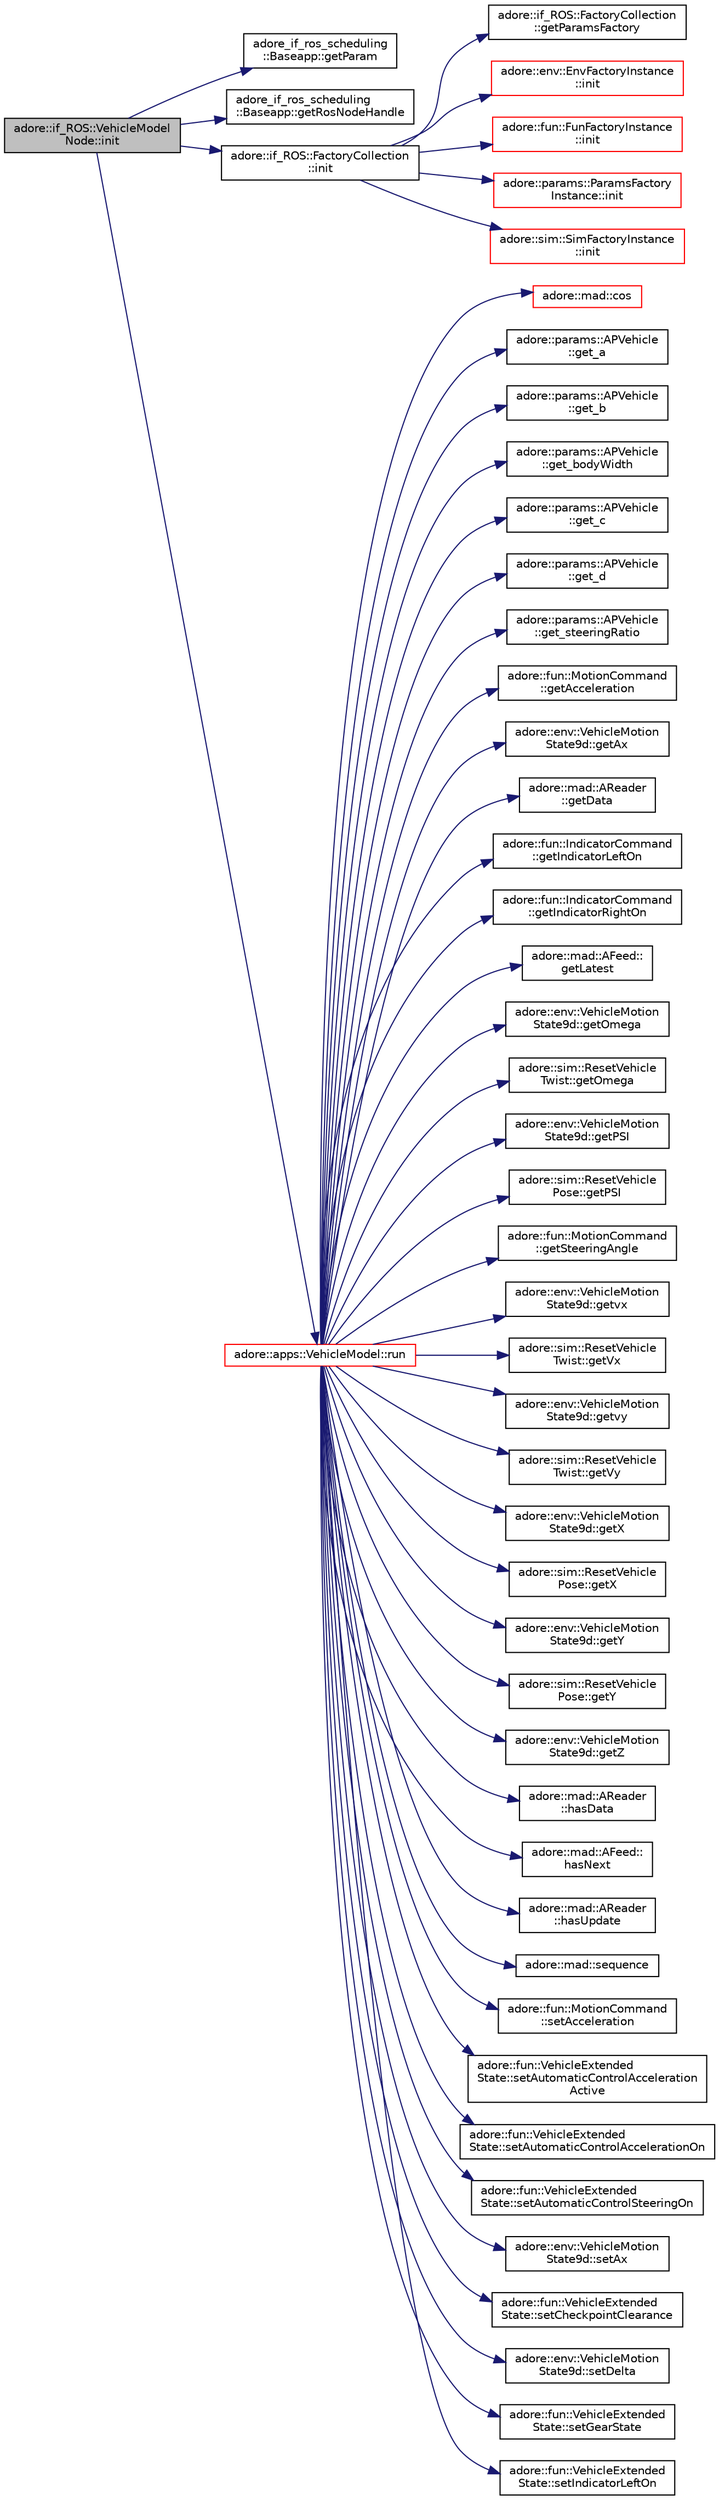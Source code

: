 digraph "adore::if_ROS::VehicleModelNode::init"
{
 // LATEX_PDF_SIZE
  edge [fontname="Helvetica",fontsize="10",labelfontname="Helvetica",labelfontsize="10"];
  node [fontname="Helvetica",fontsize="10",shape=record];
  rankdir="LR";
  Node1 [label="adore::if_ROS::VehicleModel\lNode::init",height=0.2,width=0.4,color="black", fillcolor="grey75", style="filled", fontcolor="black",tooltip=" "];
  Node1 -> Node2 [color="midnightblue",fontsize="10",style="solid",fontname="Helvetica"];
  Node2 [label="adore_if_ros_scheduling\l::Baseapp::getParam",height=0.2,width=0.4,color="black", fillcolor="white", style="filled",URL="$classadore__if__ros__scheduling_1_1Baseapp.html#a57040c153750243c7e47566530cd7bf5",tooltip=" "];
  Node1 -> Node3 [color="midnightblue",fontsize="10",style="solid",fontname="Helvetica"];
  Node3 [label="adore_if_ros_scheduling\l::Baseapp::getRosNodeHandle",height=0.2,width=0.4,color="black", fillcolor="white", style="filled",URL="$classadore__if__ros__scheduling_1_1Baseapp.html#a7792ee4aa6fd5c5c03d5f54b4c1f213a",tooltip=" "];
  Node1 -> Node4 [color="midnightblue",fontsize="10",style="solid",fontname="Helvetica"];
  Node4 [label="adore::if_ROS::FactoryCollection\l::init",height=0.2,width=0.4,color="black", fillcolor="white", style="filled",URL="$classadore_1_1if__ROS_1_1FactoryCollection.html#a07e53e57a417cf66c5d539a5e1bd590a",tooltip=" "];
  Node4 -> Node5 [color="midnightblue",fontsize="10",style="solid",fontname="Helvetica"];
  Node5 [label="adore::if_ROS::FactoryCollection\l::getParamsFactory",height=0.2,width=0.4,color="black", fillcolor="white", style="filled",URL="$classadore_1_1if__ROS_1_1FactoryCollection.html#ac102972d5592de7cdc76b059017628f9",tooltip=" "];
  Node4 -> Node6 [color="midnightblue",fontsize="10",style="solid",fontname="Helvetica"];
  Node6 [label="adore::env::EnvFactoryInstance\l::init",height=0.2,width=0.4,color="red", fillcolor="white", style="filled",URL="$classadore_1_1env_1_1EnvFactoryInstance.html#ab67767fc777387664b696bd78d2536ef",tooltip="Initialize private members of AllFactory."];
  Node4 -> Node8 [color="midnightblue",fontsize="10",style="solid",fontname="Helvetica"];
  Node8 [label="adore::fun::FunFactoryInstance\l::init",height=0.2,width=0.4,color="red", fillcolor="white", style="filled",URL="$classadore_1_1fun_1_1FunFactoryInstance.html#a291c4c983548f85c633ae6409c7b5233",tooltip="Initialize private members of funFactory."];
  Node4 -> Node10 [color="midnightblue",fontsize="10",style="solid",fontname="Helvetica"];
  Node10 [label="adore::params::ParamsFactory\lInstance::init",height=0.2,width=0.4,color="red", fillcolor="white", style="filled",URL="$classadore_1_1params_1_1ParamsFactoryInstance.html#ac6759c774ade5a97e47c056d1a136253",tooltip="Initialize private members of AllFactory."];
  Node4 -> Node12 [color="midnightblue",fontsize="10",style="solid",fontname="Helvetica"];
  Node12 [label="adore::sim::SimFactoryInstance\l::init",height=0.2,width=0.4,color="red", fillcolor="white", style="filled",URL="$classadore_1_1sim_1_1SimFactoryInstance.html#ac891850728d65e5398216b2bb92f82f6",tooltip="Initialize private members of AllFactory."];
  Node1 -> Node14 [color="midnightblue",fontsize="10",style="solid",fontname="Helvetica"];
  Node14 [label="adore::apps::VehicleModel::run",height=0.2,width=0.4,color="red", fillcolor="white", style="filled",URL="$classadore_1_1apps_1_1VehicleModel.html#a267c9d625e6bab5adef42d48492866d7",tooltip="simulation step of the vehicle model"];
  Node14 -> Node15 [color="midnightblue",fontsize="10",style="solid",fontname="Helvetica"];
  Node15 [label="adore::mad::cos",height=0.2,width=0.4,color="red", fillcolor="white", style="filled",URL="$namespaceadore_1_1mad.html#a70b9fe3efbb34c0f9621147e3456bfa8",tooltip=" "];
  Node14 -> Node21 [color="midnightblue",fontsize="10",style="solid",fontname="Helvetica"];
  Node21 [label="adore::params::APVehicle\l::get_a",height=0.2,width=0.4,color="black", fillcolor="white", style="filled",URL="$classadore_1_1params_1_1APVehicle.html#ae446997786812ff17a5c3f6bfa575ce5",tooltip="cog to front axle"];
  Node14 -> Node22 [color="midnightblue",fontsize="10",style="solid",fontname="Helvetica"];
  Node22 [label="adore::params::APVehicle\l::get_b",height=0.2,width=0.4,color="black", fillcolor="white", style="filled",URL="$classadore_1_1params_1_1APVehicle.html#a5cc38023fb9f3142348dc9ac22402288",tooltip="rear axle to cog"];
  Node14 -> Node23 [color="midnightblue",fontsize="10",style="solid",fontname="Helvetica"];
  Node23 [label="adore::params::APVehicle\l::get_bodyWidth",height=0.2,width=0.4,color="black", fillcolor="white", style="filled",URL="$classadore_1_1params_1_1APVehicle.html#a71c62e5ede07773108e7a291672bdd85",tooltip=" "];
  Node14 -> Node24 [color="midnightblue",fontsize="10",style="solid",fontname="Helvetica"];
  Node24 [label="adore::params::APVehicle\l::get_c",height=0.2,width=0.4,color="black", fillcolor="white", style="filled",URL="$classadore_1_1params_1_1APVehicle.html#aec64e74619601401d6d3d81ebf5fdacd",tooltip="front axle to front border"];
  Node14 -> Node25 [color="midnightblue",fontsize="10",style="solid",fontname="Helvetica"];
  Node25 [label="adore::params::APVehicle\l::get_d",height=0.2,width=0.4,color="black", fillcolor="white", style="filled",URL="$classadore_1_1params_1_1APVehicle.html#ad8a4b0411e6d030aeace5bd44ab8876e",tooltip="rear border to rear axle"];
  Node14 -> Node26 [color="midnightblue",fontsize="10",style="solid",fontname="Helvetica"];
  Node26 [label="adore::params::APVehicle\l::get_steeringRatio",height=0.2,width=0.4,color="black", fillcolor="white", style="filled",URL="$classadore_1_1params_1_1APVehicle.html#ac67acb30ee133526e87d8ae1932f7db2",tooltip=" "];
  Node14 -> Node27 [color="midnightblue",fontsize="10",style="solid",fontname="Helvetica"];
  Node27 [label="adore::fun::MotionCommand\l::getAcceleration",height=0.2,width=0.4,color="black", fillcolor="white", style="filled",URL="$classadore_1_1fun_1_1MotionCommand.html#ab1deda99c43e3a40a6d5a21675cf2b33",tooltip=" "];
  Node14 -> Node28 [color="midnightblue",fontsize="10",style="solid",fontname="Helvetica"];
  Node28 [label="adore::env::VehicleMotion\lState9d::getAx",height=0.2,width=0.4,color="black", fillcolor="white", style="filled",URL="$structadore_1_1env_1_1VehicleMotionState9d.html#a7a4bdd18cf6a76bb87ac80dd8cdc3e14",tooltip="Get the longitudinal acceleration."];
  Node14 -> Node29 [color="midnightblue",fontsize="10",style="solid",fontname="Helvetica"];
  Node29 [label="adore::mad::AReader\l::getData",height=0.2,width=0.4,color="black", fillcolor="white", style="filled",URL="$classadore_1_1mad_1_1AReader.html#a46ab7520d828d1a574365eaf8b483e29",tooltip=" "];
  Node14 -> Node30 [color="midnightblue",fontsize="10",style="solid",fontname="Helvetica"];
  Node30 [label="adore::fun::IndicatorCommand\l::getIndicatorLeftOn",height=0.2,width=0.4,color="black", fillcolor="white", style="filled",URL="$structadore_1_1fun_1_1IndicatorCommand.html#a43acf7313d09a45930f676ab6b510919",tooltip=" "];
  Node14 -> Node31 [color="midnightblue",fontsize="10",style="solid",fontname="Helvetica"];
  Node31 [label="adore::fun::IndicatorCommand\l::getIndicatorRightOn",height=0.2,width=0.4,color="black", fillcolor="white", style="filled",URL="$structadore_1_1fun_1_1IndicatorCommand.html#a9d8a189b7509f3fbbacc4a67e26dd582",tooltip=" "];
  Node14 -> Node32 [color="midnightblue",fontsize="10",style="solid",fontname="Helvetica"];
  Node32 [label="adore::mad::AFeed::\lgetLatest",height=0.2,width=0.4,color="black", fillcolor="white", style="filled",URL="$classadore_1_1mad_1_1AFeed.html#a7c162212573031293eb7ef26719726d6",tooltip=" "];
  Node14 -> Node33 [color="midnightblue",fontsize="10",style="solid",fontname="Helvetica"];
  Node33 [label="adore::env::VehicleMotion\lState9d::getOmega",height=0.2,width=0.4,color="black", fillcolor="white", style="filled",URL="$structadore_1_1env_1_1VehicleMotionState9d.html#a39294f52e08a67b58a6beabec70d2d97",tooltip="Get the yaw rate."];
  Node14 -> Node34 [color="midnightblue",fontsize="10",style="solid",fontname="Helvetica"];
  Node34 [label="adore::sim::ResetVehicle\lTwist::getOmega",height=0.2,width=0.4,color="black", fillcolor="white", style="filled",URL="$structadore_1_1sim_1_1ResetVehicleTwist.html#ad4a2ec27670b0cdd7613f30777117736",tooltip=" "];
  Node14 -> Node35 [color="midnightblue",fontsize="10",style="solid",fontname="Helvetica"];
  Node35 [label="adore::env::VehicleMotion\lState9d::getPSI",height=0.2,width=0.4,color="black", fillcolor="white", style="filled",URL="$structadore_1_1env_1_1VehicleMotionState9d.html#a65ca6ea033cf05674de50b8996a586a3",tooltip="Get the heading."];
  Node14 -> Node36 [color="midnightblue",fontsize="10",style="solid",fontname="Helvetica"];
  Node36 [label="adore::sim::ResetVehicle\lPose::getPSI",height=0.2,width=0.4,color="black", fillcolor="white", style="filled",URL="$structadore_1_1sim_1_1ResetVehiclePose.html#aef060b8fc1e27b25b25e7119703320c0",tooltip=" "];
  Node14 -> Node37 [color="midnightblue",fontsize="10",style="solid",fontname="Helvetica"];
  Node37 [label="adore::fun::MotionCommand\l::getSteeringAngle",height=0.2,width=0.4,color="black", fillcolor="white", style="filled",URL="$classadore_1_1fun_1_1MotionCommand.html#a8a769ab491120b03f3ee4d7e98faefcc",tooltip=" "];
  Node14 -> Node38 [color="midnightblue",fontsize="10",style="solid",fontname="Helvetica"];
  Node38 [label="adore::env::VehicleMotion\lState9d::getvx",height=0.2,width=0.4,color="black", fillcolor="white", style="filled",URL="$structadore_1_1env_1_1VehicleMotionState9d.html#a2547f79442e772d79fbf5051a2a08bfa",tooltip="Get the longitudinal velocity."];
  Node14 -> Node39 [color="midnightblue",fontsize="10",style="solid",fontname="Helvetica"];
  Node39 [label="adore::sim::ResetVehicle\lTwist::getVx",height=0.2,width=0.4,color="black", fillcolor="white", style="filled",URL="$structadore_1_1sim_1_1ResetVehicleTwist.html#ad454b45981028b0cdd505d2f0f34c277",tooltip=" "];
  Node14 -> Node40 [color="midnightblue",fontsize="10",style="solid",fontname="Helvetica"];
  Node40 [label="adore::env::VehicleMotion\lState9d::getvy",height=0.2,width=0.4,color="black", fillcolor="white", style="filled",URL="$structadore_1_1env_1_1VehicleMotionState9d.html#a96153986634c3718e2c8f3586e94cc6a",tooltip="Get the lateral velocity."];
  Node14 -> Node41 [color="midnightblue",fontsize="10",style="solid",fontname="Helvetica"];
  Node41 [label="adore::sim::ResetVehicle\lTwist::getVy",height=0.2,width=0.4,color="black", fillcolor="white", style="filled",URL="$structadore_1_1sim_1_1ResetVehicleTwist.html#a1caa1e644ac42cc66648b4546b1e1b59",tooltip=" "];
  Node14 -> Node42 [color="midnightblue",fontsize="10",style="solid",fontname="Helvetica"];
  Node42 [label="adore::env::VehicleMotion\lState9d::getX",height=0.2,width=0.4,color="black", fillcolor="white", style="filled",URL="$structadore_1_1env_1_1VehicleMotionState9d.html#a16d6d61f5dfa1028ca97d8f1a8b6e8cf",tooltip="Get the x-coordinate."];
  Node14 -> Node43 [color="midnightblue",fontsize="10",style="solid",fontname="Helvetica"];
  Node43 [label="adore::sim::ResetVehicle\lPose::getX",height=0.2,width=0.4,color="black", fillcolor="white", style="filled",URL="$structadore_1_1sim_1_1ResetVehiclePose.html#a47e288be8ff707cf5957afc53c085039",tooltip=" "];
  Node14 -> Node44 [color="midnightblue",fontsize="10",style="solid",fontname="Helvetica"];
  Node44 [label="adore::env::VehicleMotion\lState9d::getY",height=0.2,width=0.4,color="black", fillcolor="white", style="filled",URL="$structadore_1_1env_1_1VehicleMotionState9d.html#a51e8eed0ef10d909592edcb933c1b802",tooltip="Get the y-coordinate."];
  Node14 -> Node45 [color="midnightblue",fontsize="10",style="solid",fontname="Helvetica"];
  Node45 [label="adore::sim::ResetVehicle\lPose::getY",height=0.2,width=0.4,color="black", fillcolor="white", style="filled",URL="$structadore_1_1sim_1_1ResetVehiclePose.html#acd06f2515c1941a1399b04de7b793f39",tooltip=" "];
  Node14 -> Node46 [color="midnightblue",fontsize="10",style="solid",fontname="Helvetica"];
  Node46 [label="adore::env::VehicleMotion\lState9d::getZ",height=0.2,width=0.4,color="black", fillcolor="white", style="filled",URL="$structadore_1_1env_1_1VehicleMotionState9d.html#aaae8ed387d8baab7fe0f14379b2bf5d2",tooltip="Get the z-coordinate."];
  Node14 -> Node47 [color="midnightblue",fontsize="10",style="solid",fontname="Helvetica"];
  Node47 [label="adore::mad::AReader\l::hasData",height=0.2,width=0.4,color="black", fillcolor="white", style="filled",URL="$classadore_1_1mad_1_1AReader.html#a79b8efec6ede53587ff114ae00ca8419",tooltip=" "];
  Node14 -> Node48 [color="midnightblue",fontsize="10",style="solid",fontname="Helvetica"];
  Node48 [label="adore::mad::AFeed::\lhasNext",height=0.2,width=0.4,color="black", fillcolor="white", style="filled",URL="$classadore_1_1mad_1_1AFeed.html#a2a96e59a3364f8fadb08624e38f7c40b",tooltip=" "];
  Node14 -> Node49 [color="midnightblue",fontsize="10",style="solid",fontname="Helvetica"];
  Node49 [label="adore::mad::AReader\l::hasUpdate",height=0.2,width=0.4,color="black", fillcolor="white", style="filled",URL="$classadore_1_1mad_1_1AReader.html#a7a8e6d43dcd1129c47d7231e828fb111",tooltip=" "];
  Node14 -> Node50 [color="midnightblue",fontsize="10",style="solid",fontname="Helvetica"];
  Node50 [label="adore::mad::sequence",height=0.2,width=0.4,color="black", fillcolor="white", style="filled",URL="$namespaceadore_1_1mad.html#a15b1829de65d2573103877d5ffb6215a",tooltip=" "];
  Node14 -> Node51 [color="midnightblue",fontsize="10",style="solid",fontname="Helvetica"];
  Node51 [label="adore::fun::MotionCommand\l::setAcceleration",height=0.2,width=0.4,color="black", fillcolor="white", style="filled",URL="$classadore_1_1fun_1_1MotionCommand.html#a742aa8521acc5c1647be671e58775e3d",tooltip=" "];
  Node14 -> Node52 [color="midnightblue",fontsize="10",style="solid",fontname="Helvetica"];
  Node52 [label="adore::fun::VehicleExtended\lState::setAutomaticControlAcceleration\lActive",height=0.2,width=0.4,color="black", fillcolor="white", style="filled",URL="$classadore_1_1fun_1_1VehicleExtendedState.html#a59d71d80d70e4979524fd08ffa336924",tooltip=" "];
  Node14 -> Node53 [color="midnightblue",fontsize="10",style="solid",fontname="Helvetica"];
  Node53 [label="adore::fun::VehicleExtended\lState::setAutomaticControlAccelerationOn",height=0.2,width=0.4,color="black", fillcolor="white", style="filled",URL="$classadore_1_1fun_1_1VehicleExtendedState.html#aa4b19e7be78043b45b54f3e680c7c8ed",tooltip=" "];
  Node14 -> Node54 [color="midnightblue",fontsize="10",style="solid",fontname="Helvetica"];
  Node54 [label="adore::fun::VehicleExtended\lState::setAutomaticControlSteeringOn",height=0.2,width=0.4,color="black", fillcolor="white", style="filled",URL="$classadore_1_1fun_1_1VehicleExtendedState.html#abdc7a07b90de79066d8751ed4419d892",tooltip=" "];
  Node14 -> Node55 [color="midnightblue",fontsize="10",style="solid",fontname="Helvetica"];
  Node55 [label="adore::env::VehicleMotion\lState9d::setAx",height=0.2,width=0.4,color="black", fillcolor="white", style="filled",URL="$structadore_1_1env_1_1VehicleMotionState9d.html#a386b3340baca41b2837ce151d0723a34",tooltip="Set the longitudinal acceleration."];
  Node14 -> Node56 [color="midnightblue",fontsize="10",style="solid",fontname="Helvetica"];
  Node56 [label="adore::fun::VehicleExtended\lState::setCheckpointClearance",height=0.2,width=0.4,color="black", fillcolor="white", style="filled",URL="$classadore_1_1fun_1_1VehicleExtendedState.html#a502f00b277e9de933a5406180c90a744",tooltip=" "];
  Node14 -> Node57 [color="midnightblue",fontsize="10",style="solid",fontname="Helvetica"];
  Node57 [label="adore::env::VehicleMotion\lState9d::setDelta",height=0.2,width=0.4,color="black", fillcolor="white", style="filled",URL="$structadore_1_1env_1_1VehicleMotionState9d.html#ac1ead2ba99a3e67f90d81a9de1f26dea",tooltip="Set the steering angle."];
  Node14 -> Node58 [color="midnightblue",fontsize="10",style="solid",fontname="Helvetica"];
  Node58 [label="adore::fun::VehicleExtended\lState::setGearState",height=0.2,width=0.4,color="black", fillcolor="white", style="filled",URL="$classadore_1_1fun_1_1VehicleExtendedState.html#a3aaf644a4b692e49f66fa289091851e7",tooltip=" "];
  Node14 -> Node59 [color="midnightblue",fontsize="10",style="solid",fontname="Helvetica"];
  Node59 [label="adore::fun::VehicleExtended\lState::setIndicatorLeftOn",height=0.2,width=0.4,color="black", fillcolor="white", style="filled",URL="$classadore_1_1fun_1_1VehicleExtendedState.html#aaa7f9991fae10df770a6fd9d49bd387c",tooltip=" "];
}

